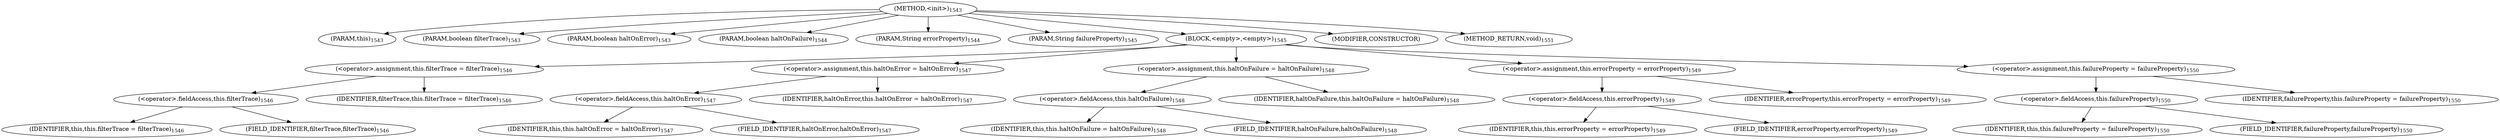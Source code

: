 digraph "&lt;init&gt;" {  
"3372" [label = <(METHOD,&lt;init&gt;)<SUB>1543</SUB>> ]
"202" [label = <(PARAM,this)<SUB>1543</SUB>> ]
"3373" [label = <(PARAM,boolean filterTrace)<SUB>1543</SUB>> ]
"3374" [label = <(PARAM,boolean haltOnError)<SUB>1543</SUB>> ]
"3375" [label = <(PARAM,boolean haltOnFailure)<SUB>1544</SUB>> ]
"3376" [label = <(PARAM,String errorProperty)<SUB>1544</SUB>> ]
"3377" [label = <(PARAM,String failureProperty)<SUB>1545</SUB>> ]
"3378" [label = <(BLOCK,&lt;empty&gt;,&lt;empty&gt;)<SUB>1545</SUB>> ]
"3379" [label = <(&lt;operator&gt;.assignment,this.filterTrace = filterTrace)<SUB>1546</SUB>> ]
"3380" [label = <(&lt;operator&gt;.fieldAccess,this.filterTrace)<SUB>1546</SUB>> ]
"201" [label = <(IDENTIFIER,this,this.filterTrace = filterTrace)<SUB>1546</SUB>> ]
"3381" [label = <(FIELD_IDENTIFIER,filterTrace,filterTrace)<SUB>1546</SUB>> ]
"3382" [label = <(IDENTIFIER,filterTrace,this.filterTrace = filterTrace)<SUB>1546</SUB>> ]
"3383" [label = <(&lt;operator&gt;.assignment,this.haltOnError = haltOnError)<SUB>1547</SUB>> ]
"3384" [label = <(&lt;operator&gt;.fieldAccess,this.haltOnError)<SUB>1547</SUB>> ]
"203" [label = <(IDENTIFIER,this,this.haltOnError = haltOnError)<SUB>1547</SUB>> ]
"3385" [label = <(FIELD_IDENTIFIER,haltOnError,haltOnError)<SUB>1547</SUB>> ]
"3386" [label = <(IDENTIFIER,haltOnError,this.haltOnError = haltOnError)<SUB>1547</SUB>> ]
"3387" [label = <(&lt;operator&gt;.assignment,this.haltOnFailure = haltOnFailure)<SUB>1548</SUB>> ]
"3388" [label = <(&lt;operator&gt;.fieldAccess,this.haltOnFailure)<SUB>1548</SUB>> ]
"204" [label = <(IDENTIFIER,this,this.haltOnFailure = haltOnFailure)<SUB>1548</SUB>> ]
"3389" [label = <(FIELD_IDENTIFIER,haltOnFailure,haltOnFailure)<SUB>1548</SUB>> ]
"3390" [label = <(IDENTIFIER,haltOnFailure,this.haltOnFailure = haltOnFailure)<SUB>1548</SUB>> ]
"3391" [label = <(&lt;operator&gt;.assignment,this.errorProperty = errorProperty)<SUB>1549</SUB>> ]
"3392" [label = <(&lt;operator&gt;.fieldAccess,this.errorProperty)<SUB>1549</SUB>> ]
"205" [label = <(IDENTIFIER,this,this.errorProperty = errorProperty)<SUB>1549</SUB>> ]
"3393" [label = <(FIELD_IDENTIFIER,errorProperty,errorProperty)<SUB>1549</SUB>> ]
"3394" [label = <(IDENTIFIER,errorProperty,this.errorProperty = errorProperty)<SUB>1549</SUB>> ]
"3395" [label = <(&lt;operator&gt;.assignment,this.failureProperty = failureProperty)<SUB>1550</SUB>> ]
"3396" [label = <(&lt;operator&gt;.fieldAccess,this.failureProperty)<SUB>1550</SUB>> ]
"206" [label = <(IDENTIFIER,this,this.failureProperty = failureProperty)<SUB>1550</SUB>> ]
"3397" [label = <(FIELD_IDENTIFIER,failureProperty,failureProperty)<SUB>1550</SUB>> ]
"3398" [label = <(IDENTIFIER,failureProperty,this.failureProperty = failureProperty)<SUB>1550</SUB>> ]
"3399" [label = <(MODIFIER,CONSTRUCTOR)> ]
"3400" [label = <(METHOD_RETURN,void)<SUB>1551</SUB>> ]
  "3372" -> "202" 
  "3372" -> "3373" 
  "3372" -> "3374" 
  "3372" -> "3375" 
  "3372" -> "3376" 
  "3372" -> "3377" 
  "3372" -> "3378" 
  "3372" -> "3399" 
  "3372" -> "3400" 
  "3378" -> "3379" 
  "3378" -> "3383" 
  "3378" -> "3387" 
  "3378" -> "3391" 
  "3378" -> "3395" 
  "3379" -> "3380" 
  "3379" -> "3382" 
  "3380" -> "201" 
  "3380" -> "3381" 
  "3383" -> "3384" 
  "3383" -> "3386" 
  "3384" -> "203" 
  "3384" -> "3385" 
  "3387" -> "3388" 
  "3387" -> "3390" 
  "3388" -> "204" 
  "3388" -> "3389" 
  "3391" -> "3392" 
  "3391" -> "3394" 
  "3392" -> "205" 
  "3392" -> "3393" 
  "3395" -> "3396" 
  "3395" -> "3398" 
  "3396" -> "206" 
  "3396" -> "3397" 
}

